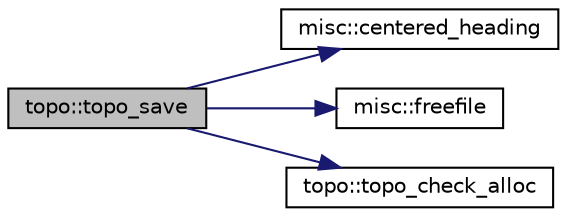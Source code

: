 digraph "topo::topo_save"
{
  edge [fontname="Helvetica",fontsize="10",labelfontname="Helvetica",labelfontsize="10"];
  node [fontname="Helvetica",fontsize="10",shape=record];
  rankdir="LR";
  Node1 [label="topo::topo_save",height=0.2,width=0.4,color="black", fillcolor="grey75", style="filled" fontcolor="black"];
  Node1 -> Node2 [color="midnightblue",fontsize="10",style="solid",fontname="Helvetica"];
  Node2 [label="misc::centered_heading",height=0.2,width=0.4,color="black", fillcolor="white", style="filled",URL="$classmisc.html#ac616bbb70212f3216e099c51f3c217f9"];
  Node1 -> Node3 [color="midnightblue",fontsize="10",style="solid",fontname="Helvetica"];
  Node3 [label="misc::freefile",height=0.2,width=0.4,color="black", fillcolor="white", style="filled",URL="$classmisc.html#aaa874447823dfa2d2c7fcf6eb80ebd70"];
  Node1 -> Node4 [color="midnightblue",fontsize="10",style="solid",fontname="Helvetica"];
  Node4 [label="topo::topo_check_alloc",height=0.2,width=0.4,color="black", fillcolor="white", style="filled",URL="$classtopo.html#a45b47b1bdc178f97b93778d46d7445bb"];
}
